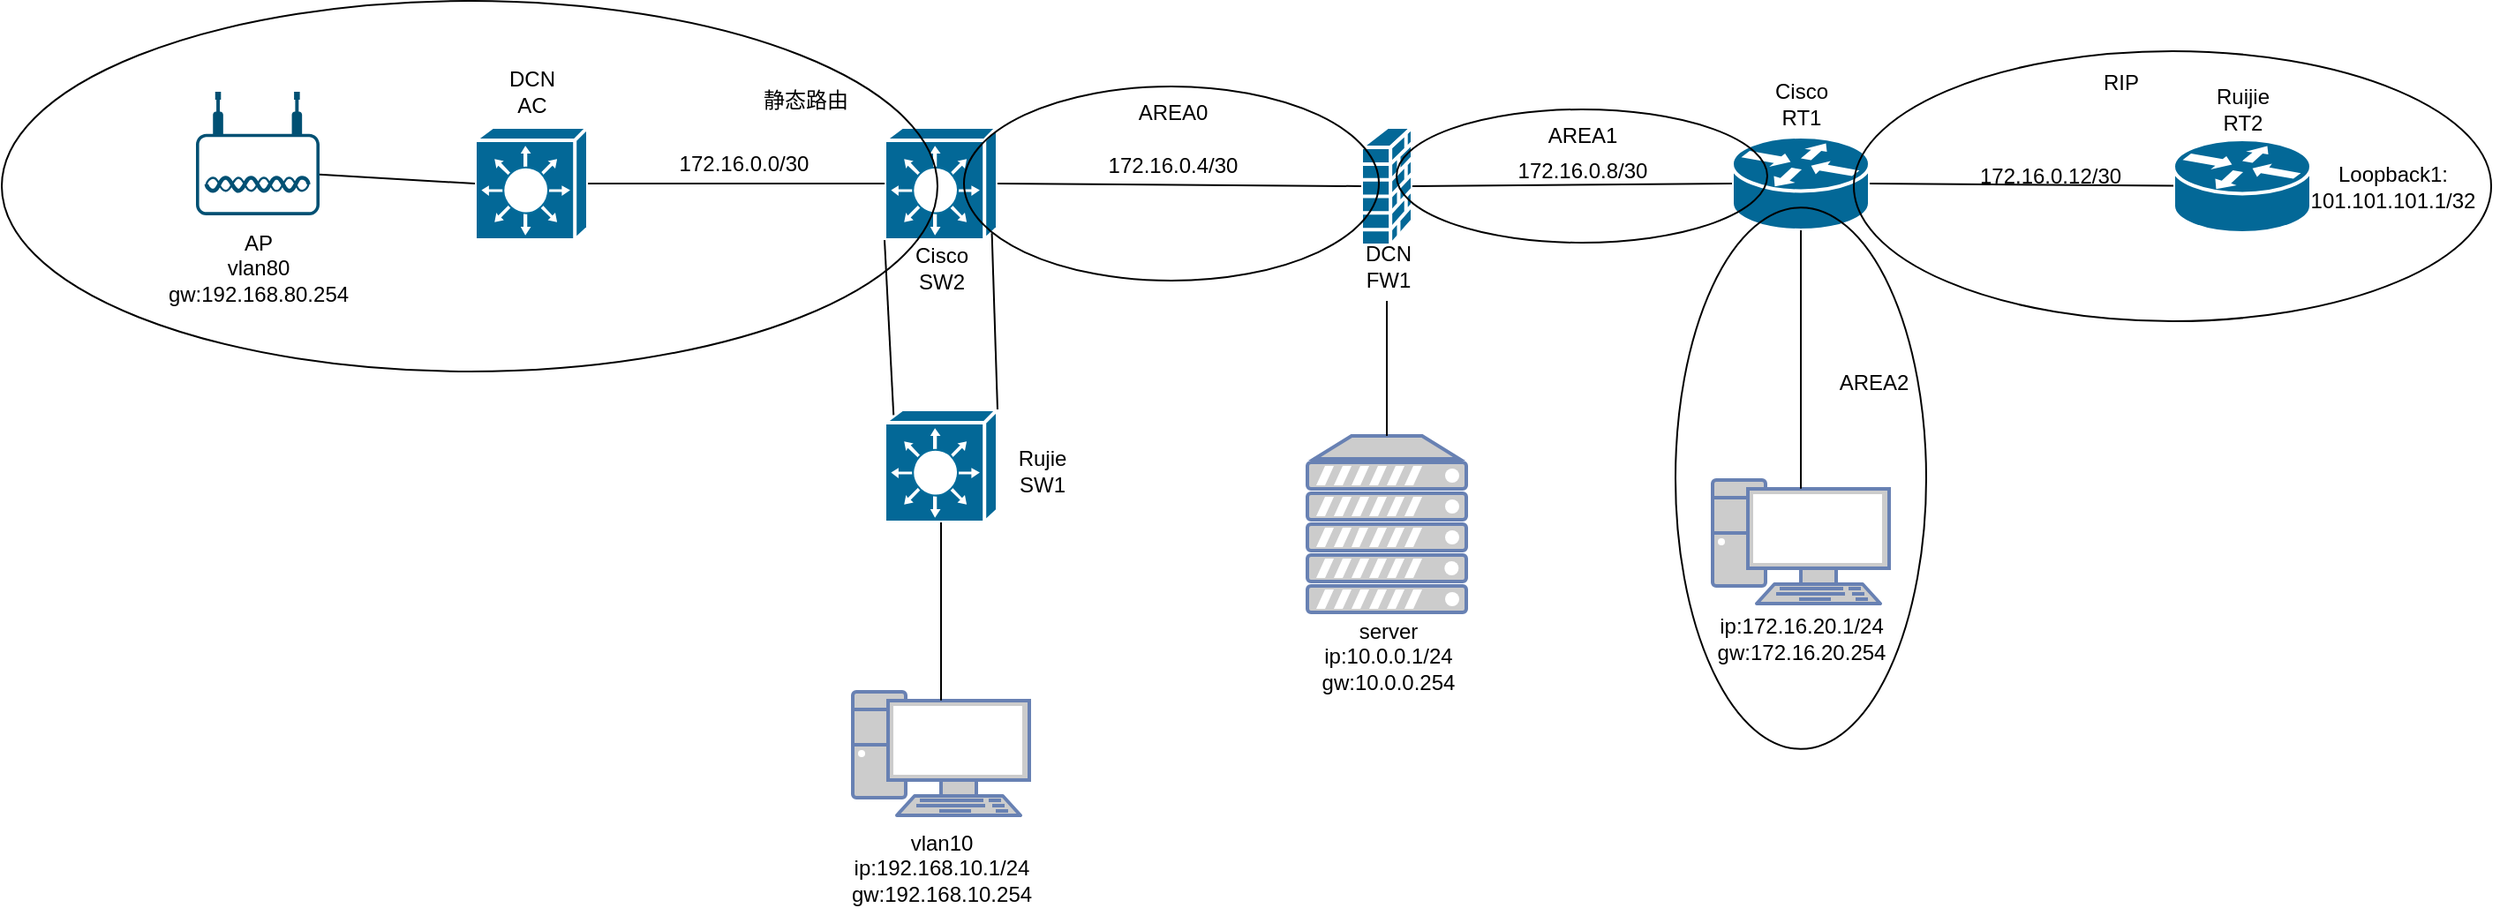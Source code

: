<mxfile version="20.5.2" type="github">
  <diagram id="z9jLIQjBeLEgCt6SRXdv" name="Page-1">
    <mxGraphModel dx="2225" dy="882" grid="1" gridSize="10" guides="1" tooltips="1" connect="1" arrows="1" fold="1" page="1" pageScale="1" pageWidth="850" pageHeight="1100" math="0" shadow="0">
      <root>
        <mxCell id="0" />
        <mxCell id="1" parent="0" />
        <mxCell id="D2eA5T3j8jZITuCjmPPc-1" value="" style="shape=mxgraph.cisco.routers.router;sketch=0;html=1;pointerEvents=1;dashed=0;fillColor=#036897;strokeColor=#ffffff;strokeWidth=2;verticalLabelPosition=bottom;verticalAlign=top;align=center;outlineConnect=0;" vertex="1" parent="1">
          <mxGeometry x="970" y="277" width="78" height="53" as="geometry" />
        </mxCell>
        <mxCell id="D2eA5T3j8jZITuCjmPPc-2" value="" style="shape=mxgraph.cisco.routers.router;sketch=0;html=1;pointerEvents=1;dashed=0;fillColor=#036897;strokeColor=#ffffff;strokeWidth=2;verticalLabelPosition=bottom;verticalAlign=top;align=center;outlineConnect=0;" vertex="1" parent="1">
          <mxGeometry x="720" y="275.5" width="78" height="53" as="geometry" />
        </mxCell>
        <mxCell id="D2eA5T3j8jZITuCjmPPc-3" value="" style="shape=mxgraph.cisco.switches.layer_3_switch;sketch=0;html=1;pointerEvents=1;dashed=0;fillColor=#036897;strokeColor=#ffffff;strokeWidth=2;verticalLabelPosition=bottom;verticalAlign=top;align=center;outlineConnect=0;" vertex="1" parent="1">
          <mxGeometry x="240" y="270" width="64" height="64" as="geometry" />
        </mxCell>
        <mxCell id="D2eA5T3j8jZITuCjmPPc-4" value="" style="shape=mxgraph.cisco.switches.layer_3_switch;sketch=0;html=1;pointerEvents=1;dashed=0;fillColor=#036897;strokeColor=#ffffff;strokeWidth=2;verticalLabelPosition=bottom;verticalAlign=top;align=center;outlineConnect=0;" vertex="1" parent="1">
          <mxGeometry x="240" y="430" width="64" height="64" as="geometry" />
        </mxCell>
        <mxCell id="D2eA5T3j8jZITuCjmPPc-5" value="" style="fontColor=#0066CC;verticalAlign=top;verticalLabelPosition=bottom;labelPosition=center;align=center;html=1;outlineConnect=0;fillColor=#CCCCCC;strokeColor=#6881B3;gradientColor=none;gradientDirection=north;strokeWidth=2;shape=mxgraph.networks.pc;" vertex="1" parent="1">
          <mxGeometry x="222" y="590" width="100" height="70" as="geometry" />
        </mxCell>
        <mxCell id="D2eA5T3j8jZITuCjmPPc-6" value="" style="fontColor=#0066CC;verticalAlign=top;verticalLabelPosition=bottom;labelPosition=center;align=center;html=1;outlineConnect=0;fillColor=#CCCCCC;strokeColor=#6881B3;gradientColor=none;gradientDirection=north;strokeWidth=2;shape=mxgraph.networks.pc;" vertex="1" parent="1">
          <mxGeometry x="709" y="470" width="100" height="70" as="geometry" />
        </mxCell>
        <mxCell id="D2eA5T3j8jZITuCjmPPc-7" value="" style="fontColor=#0066CC;verticalAlign=top;verticalLabelPosition=bottom;labelPosition=center;align=center;html=1;outlineConnect=0;fillColor=#CCCCCC;strokeColor=#6881B3;gradientColor=none;gradientDirection=north;strokeWidth=2;shape=mxgraph.networks.server;" vertex="1" parent="1">
          <mxGeometry x="479.5" y="445" width="90" height="100" as="geometry" />
        </mxCell>
        <mxCell id="D2eA5T3j8jZITuCjmPPc-8" value="" style="shape=mxgraph.cisco.security.firewall;sketch=0;html=1;pointerEvents=1;dashed=0;fillColor=#036897;strokeColor=#ffffff;strokeWidth=2;verticalLabelPosition=bottom;verticalAlign=top;align=center;outlineConnect=0;" vertex="1" parent="1">
          <mxGeometry x="510" y="270" width="29" height="67" as="geometry" />
        </mxCell>
        <mxCell id="D2eA5T3j8jZITuCjmPPc-9" value="" style="shape=mxgraph.cisco.switches.layer_3_switch;sketch=0;html=1;pointerEvents=1;dashed=0;fillColor=#036897;strokeColor=#ffffff;strokeWidth=2;verticalLabelPosition=bottom;verticalAlign=top;align=center;outlineConnect=0;" vertex="1" parent="1">
          <mxGeometry x="8" y="270" width="64" height="64" as="geometry" />
        </mxCell>
        <mxCell id="D2eA5T3j8jZITuCjmPPc-10" value="" style="endArrow=none;html=1;rounded=0;entryX=0;entryY=1;entryDx=0;entryDy=0;entryPerimeter=0;exitX=0.08;exitY=0.05;exitDx=0;exitDy=0;exitPerimeter=0;" edge="1" parent="1" source="D2eA5T3j8jZITuCjmPPc-4" target="D2eA5T3j8jZITuCjmPPc-3">
          <mxGeometry width="50" height="50" relative="1" as="geometry">
            <mxPoint x="400" y="460" as="sourcePoint" />
            <mxPoint x="450" y="410" as="targetPoint" />
          </mxGeometry>
        </mxCell>
        <mxCell id="D2eA5T3j8jZITuCjmPPc-11" value="" style="endArrow=none;html=1;rounded=0;entryX=0.95;entryY=0.94;entryDx=0;entryDy=0;entryPerimeter=0;exitX=1;exitY=0;exitDx=0;exitDy=0;exitPerimeter=0;" edge="1" parent="1" source="D2eA5T3j8jZITuCjmPPc-4" target="D2eA5T3j8jZITuCjmPPc-3">
          <mxGeometry width="50" height="50" relative="1" as="geometry">
            <mxPoint x="400" y="460" as="sourcePoint" />
            <mxPoint x="450" y="410" as="targetPoint" />
          </mxGeometry>
        </mxCell>
        <mxCell id="D2eA5T3j8jZITuCjmPPc-13" value="" style="endArrow=none;html=1;rounded=0;entryX=0;entryY=0.5;entryDx=0;entryDy=0;entryPerimeter=0;exitX=1;exitY=0.5;exitDx=0;exitDy=0;exitPerimeter=0;" edge="1" parent="1" source="D2eA5T3j8jZITuCjmPPc-9" target="D2eA5T3j8jZITuCjmPPc-3">
          <mxGeometry width="50" height="50" relative="1" as="geometry">
            <mxPoint x="400" y="460" as="sourcePoint" />
            <mxPoint x="450" y="410" as="targetPoint" />
          </mxGeometry>
        </mxCell>
        <mxCell id="D2eA5T3j8jZITuCjmPPc-14" value="" style="endArrow=none;html=1;rounded=0;entryX=0.5;entryY=1;entryDx=0;entryDy=0;entryPerimeter=0;exitX=0.5;exitY=0.07;exitDx=0;exitDy=0;exitPerimeter=0;" edge="1" parent="1" source="D2eA5T3j8jZITuCjmPPc-5" target="D2eA5T3j8jZITuCjmPPc-4">
          <mxGeometry width="50" height="50" relative="1" as="geometry">
            <mxPoint x="400" y="460" as="sourcePoint" />
            <mxPoint x="450" y="410" as="targetPoint" />
          </mxGeometry>
        </mxCell>
        <mxCell id="D2eA5T3j8jZITuCjmPPc-16" value="" style="endArrow=none;html=1;rounded=0;entryX=0;entryY=0.5;entryDx=0;entryDy=0;entryPerimeter=0;exitX=1;exitY=0.5;exitDx=0;exitDy=0;exitPerimeter=0;" edge="1" parent="1" source="D2eA5T3j8jZITuCjmPPc-3" target="D2eA5T3j8jZITuCjmPPc-8">
          <mxGeometry width="50" height="50" relative="1" as="geometry">
            <mxPoint x="400" y="460" as="sourcePoint" />
            <mxPoint x="450" y="410" as="targetPoint" />
          </mxGeometry>
        </mxCell>
        <mxCell id="D2eA5T3j8jZITuCjmPPc-17" value="" style="endArrow=none;html=1;rounded=0;entryX=1;entryY=0.5;entryDx=0;entryDy=0;entryPerimeter=0;exitX=0;exitY=0.5;exitDx=0;exitDy=0;exitPerimeter=0;" edge="1" parent="1" source="D2eA5T3j8jZITuCjmPPc-2" target="D2eA5T3j8jZITuCjmPPc-8">
          <mxGeometry width="50" height="50" relative="1" as="geometry">
            <mxPoint x="400" y="460" as="sourcePoint" />
            <mxPoint x="450" y="410" as="targetPoint" />
          </mxGeometry>
        </mxCell>
        <mxCell id="D2eA5T3j8jZITuCjmPPc-18" value="" style="endArrow=none;html=1;rounded=0;entryX=1;entryY=0.5;entryDx=0;entryDy=0;entryPerimeter=0;" edge="1" parent="1" source="D2eA5T3j8jZITuCjmPPc-1" target="D2eA5T3j8jZITuCjmPPc-2">
          <mxGeometry width="50" height="50" relative="1" as="geometry">
            <mxPoint x="400" y="460" as="sourcePoint" />
            <mxPoint x="450" y="410" as="targetPoint" />
          </mxGeometry>
        </mxCell>
        <mxCell id="D2eA5T3j8jZITuCjmPPc-20" value="DCN&lt;br&gt;AC" style="text;html=1;align=center;verticalAlign=middle;resizable=0;points=[];autosize=1;strokeColor=none;fillColor=none;" vertex="1" parent="1">
          <mxGeometry x="15" y="230" width="50" height="40" as="geometry" />
        </mxCell>
        <mxCell id="D2eA5T3j8jZITuCjmPPc-21" value="" style="points=[[0.03,0.36,0],[0.18,0,0],[0.5,0.34,0],[0.82,0,0],[0.97,0.36,0],[1,0.67,0],[0.975,0.975,0],[0.5,1,0],[0.025,0.975,0],[0,0.67,0]];verticalLabelPosition=bottom;sketch=0;html=1;verticalAlign=top;aspect=fixed;align=center;pointerEvents=1;shape=mxgraph.cisco19.wireless_access_point;fillColor=#005073;strokeColor=none;" vertex="1" parent="1">
          <mxGeometry x="-150" y="250" width="70" height="70" as="geometry" />
        </mxCell>
        <mxCell id="D2eA5T3j8jZITuCjmPPc-22" value="" style="endArrow=none;html=1;rounded=0;entryX=0;entryY=0.5;entryDx=0;entryDy=0;entryPerimeter=0;exitX=1;exitY=0.67;exitDx=0;exitDy=0;exitPerimeter=0;" edge="1" parent="1" source="D2eA5T3j8jZITuCjmPPc-21" target="D2eA5T3j8jZITuCjmPPc-9">
          <mxGeometry width="50" height="50" relative="1" as="geometry">
            <mxPoint x="400" y="450" as="sourcePoint" />
            <mxPoint x="450" y="400" as="targetPoint" />
          </mxGeometry>
        </mxCell>
        <mxCell id="D2eA5T3j8jZITuCjmPPc-23" value="AP&lt;br&gt;vlan80&lt;br&gt;gw:192.168.80.254" style="text;html=1;align=center;verticalAlign=middle;resizable=0;points=[];autosize=1;strokeColor=none;fillColor=none;" vertex="1" parent="1">
          <mxGeometry x="-180" y="320" width="130" height="60" as="geometry" />
        </mxCell>
        <mxCell id="D2eA5T3j8jZITuCjmPPc-24" value="Rujie&lt;br&gt;SW1" style="text;html=1;align=center;verticalAlign=middle;resizable=0;points=[];autosize=1;strokeColor=none;fillColor=none;" vertex="1" parent="1">
          <mxGeometry x="304" y="445" width="50" height="40" as="geometry" />
        </mxCell>
        <mxCell id="D2eA5T3j8jZITuCjmPPc-25" value="Cisco&lt;br&gt;SW2" style="text;html=1;align=center;verticalAlign=middle;resizable=0;points=[];autosize=1;strokeColor=none;fillColor=none;" vertex="1" parent="1">
          <mxGeometry x="247" y="330" width="50" height="40" as="geometry" />
        </mxCell>
        <mxCell id="D2eA5T3j8jZITuCjmPPc-26" value="DCN&lt;br&gt;FW1" style="text;html=1;align=center;verticalAlign=middle;resizable=0;points=[];autosize=1;strokeColor=none;fillColor=none;" vertex="1" parent="1">
          <mxGeometry x="499.5" y="328.5" width="50" height="40" as="geometry" />
        </mxCell>
        <mxCell id="D2eA5T3j8jZITuCjmPPc-27" value="Cisco&lt;br&gt;RT1" style="text;html=1;align=center;verticalAlign=middle;resizable=0;points=[];autosize=1;strokeColor=none;fillColor=none;" vertex="1" parent="1">
          <mxGeometry x="734" y="237" width="50" height="40" as="geometry" />
        </mxCell>
        <mxCell id="D2eA5T3j8jZITuCjmPPc-28" value="Ruijie&lt;br&gt;RT2" style="text;html=1;align=center;verticalAlign=middle;resizable=0;points=[];autosize=1;strokeColor=none;fillColor=none;" vertex="1" parent="1">
          <mxGeometry x="984" y="240" width="50" height="40" as="geometry" />
        </mxCell>
        <mxCell id="D2eA5T3j8jZITuCjmPPc-29" value="" style="ellipse;whiteSpace=wrap;html=1;fillColor=none;" vertex="1" parent="1">
          <mxGeometry x="-260" y="198.5" width="530" height="210" as="geometry" />
        </mxCell>
        <mxCell id="D2eA5T3j8jZITuCjmPPc-30" value="" style="endArrow=none;html=1;rounded=0;exitX=0.5;exitY=0;exitDx=0;exitDy=0;exitPerimeter=0;" edge="1" parent="1" source="D2eA5T3j8jZITuCjmPPc-7" target="D2eA5T3j8jZITuCjmPPc-26">
          <mxGeometry width="50" height="50" relative="1" as="geometry">
            <mxPoint x="400" y="400" as="sourcePoint" />
            <mxPoint x="450" y="350" as="targetPoint" />
          </mxGeometry>
        </mxCell>
        <mxCell id="D2eA5T3j8jZITuCjmPPc-32" value="" style="ellipse;whiteSpace=wrap;html=1;fillColor=none;" vertex="1" parent="1">
          <mxGeometry x="285" y="247" width="235" height="110" as="geometry" />
        </mxCell>
        <mxCell id="D2eA5T3j8jZITuCjmPPc-34" value="静态路由" style="text;html=1;align=center;verticalAlign=middle;resizable=0;points=[];autosize=1;strokeColor=none;fillColor=none;" vertex="1" parent="1">
          <mxGeometry x="160" y="240" width="70" height="30" as="geometry" />
        </mxCell>
        <mxCell id="D2eA5T3j8jZITuCjmPPc-35" value="AREA0" style="text;html=1;align=center;verticalAlign=middle;resizable=0;points=[];autosize=1;strokeColor=none;fillColor=none;" vertex="1" parent="1">
          <mxGeometry x="372.5" y="247" width="60" height="30" as="geometry" />
        </mxCell>
        <mxCell id="D2eA5T3j8jZITuCjmPPc-36" value="" style="ellipse;whiteSpace=wrap;html=1;fillColor=none;" vertex="1" parent="1">
          <mxGeometry x="530" y="260" width="210" height="75.5" as="geometry" />
        </mxCell>
        <mxCell id="D2eA5T3j8jZITuCjmPPc-37" value="" style="endArrow=none;html=1;rounded=0;entryX=0.5;entryY=1;entryDx=0;entryDy=0;entryPerimeter=0;exitX=0.5;exitY=0.07;exitDx=0;exitDy=0;exitPerimeter=0;" edge="1" parent="1" source="D2eA5T3j8jZITuCjmPPc-6" target="D2eA5T3j8jZITuCjmPPc-2">
          <mxGeometry width="50" height="50" relative="1" as="geometry">
            <mxPoint x="650" y="445" as="sourcePoint" />
            <mxPoint x="720" y="440" as="targetPoint" />
          </mxGeometry>
        </mxCell>
        <mxCell id="D2eA5T3j8jZITuCjmPPc-39" value="AREA1" style="text;html=1;align=center;verticalAlign=middle;resizable=0;points=[];autosize=1;strokeColor=none;fillColor=none;" vertex="1" parent="1">
          <mxGeometry x="605" y="260" width="60" height="30" as="geometry" />
        </mxCell>
        <mxCell id="D2eA5T3j8jZITuCjmPPc-40" value="Loopback1:&lt;br&gt;101.101.101.1/32" style="text;html=1;align=center;verticalAlign=middle;resizable=0;points=[];autosize=1;strokeColor=none;fillColor=none;" vertex="1" parent="1">
          <mxGeometry x="1034" y="283.5" width="120" height="40" as="geometry" />
        </mxCell>
        <mxCell id="D2eA5T3j8jZITuCjmPPc-42" value="" style="ellipse;whiteSpace=wrap;html=1;fillColor=none;rotation=90;" vertex="1" parent="1">
          <mxGeometry x="605.62" y="398" width="306.75" height="142" as="geometry" />
        </mxCell>
        <mxCell id="D2eA5T3j8jZITuCjmPPc-43" value="AREA2" style="text;html=1;align=center;verticalAlign=middle;resizable=0;points=[];autosize=1;strokeColor=none;fillColor=none;" vertex="1" parent="1">
          <mxGeometry x="770" y="400" width="60" height="30" as="geometry" />
        </mxCell>
        <mxCell id="D2eA5T3j8jZITuCjmPPc-44" value="" style="ellipse;whiteSpace=wrap;html=1;fillColor=none;" vertex="1" parent="1">
          <mxGeometry x="789" y="227" width="361" height="153" as="geometry" />
        </mxCell>
        <mxCell id="D2eA5T3j8jZITuCjmPPc-45" value="RIP" style="text;html=1;align=center;verticalAlign=middle;resizable=0;points=[];autosize=1;strokeColor=none;fillColor=none;" vertex="1" parent="1">
          <mxGeometry x="920" y="230" width="40" height="30" as="geometry" />
        </mxCell>
        <mxCell id="D2eA5T3j8jZITuCjmPPc-47" value="vlan10&lt;br&gt;ip:192.168.10.1/24&lt;br&gt;gw:192.168.10.254" style="text;html=1;align=center;verticalAlign=middle;resizable=0;points=[];autosize=1;strokeColor=none;fillColor=none;" vertex="1" parent="1">
          <mxGeometry x="207" y="660" width="130" height="60" as="geometry" />
        </mxCell>
        <mxCell id="D2eA5T3j8jZITuCjmPPc-48" value="server&lt;br&gt;ip:10.0.0.1/24&lt;br&gt;gw:10.0.0.254" style="text;html=1;align=center;verticalAlign=middle;resizable=0;points=[];autosize=1;strokeColor=none;fillColor=none;" vertex="1" parent="1">
          <mxGeometry x="474.5" y="540" width="100" height="60" as="geometry" />
        </mxCell>
        <mxCell id="D2eA5T3j8jZITuCjmPPc-49" value="ip:172.16.20.1/24&lt;br&gt;gw:172.16.20.254" style="text;html=1;align=center;verticalAlign=middle;resizable=0;points=[];autosize=1;strokeColor=none;fillColor=none;" vertex="1" parent="1">
          <mxGeometry x="699" y="540" width="120" height="40" as="geometry" />
        </mxCell>
        <mxCell id="D2eA5T3j8jZITuCjmPPc-50" value="172.16.0.0/30" style="text;html=1;align=center;verticalAlign=middle;resizable=0;points=[];autosize=1;strokeColor=none;fillColor=none;" vertex="1" parent="1">
          <mxGeometry x="110" y="275.5" width="100" height="30" as="geometry" />
        </mxCell>
        <mxCell id="D2eA5T3j8jZITuCjmPPc-51" value="172.16.0.4/30" style="text;html=1;align=center;verticalAlign=middle;resizable=0;points=[];autosize=1;strokeColor=none;fillColor=none;" vertex="1" parent="1">
          <mxGeometry x="352.5" y="277" width="100" height="30" as="geometry" />
        </mxCell>
        <mxCell id="D2eA5T3j8jZITuCjmPPc-52" value="172.16.0.8/30" style="text;html=1;align=center;verticalAlign=middle;resizable=0;points=[];autosize=1;strokeColor=none;fillColor=none;" vertex="1" parent="1">
          <mxGeometry x="585" y="280" width="100" height="30" as="geometry" />
        </mxCell>
        <mxCell id="D2eA5T3j8jZITuCjmPPc-53" value="172.16.0.12/30" style="text;html=1;align=center;verticalAlign=middle;resizable=0;points=[];autosize=1;strokeColor=none;fillColor=none;" vertex="1" parent="1">
          <mxGeometry x="850" y="282.75" width="100" height="30" as="geometry" />
        </mxCell>
      </root>
    </mxGraphModel>
  </diagram>
</mxfile>
